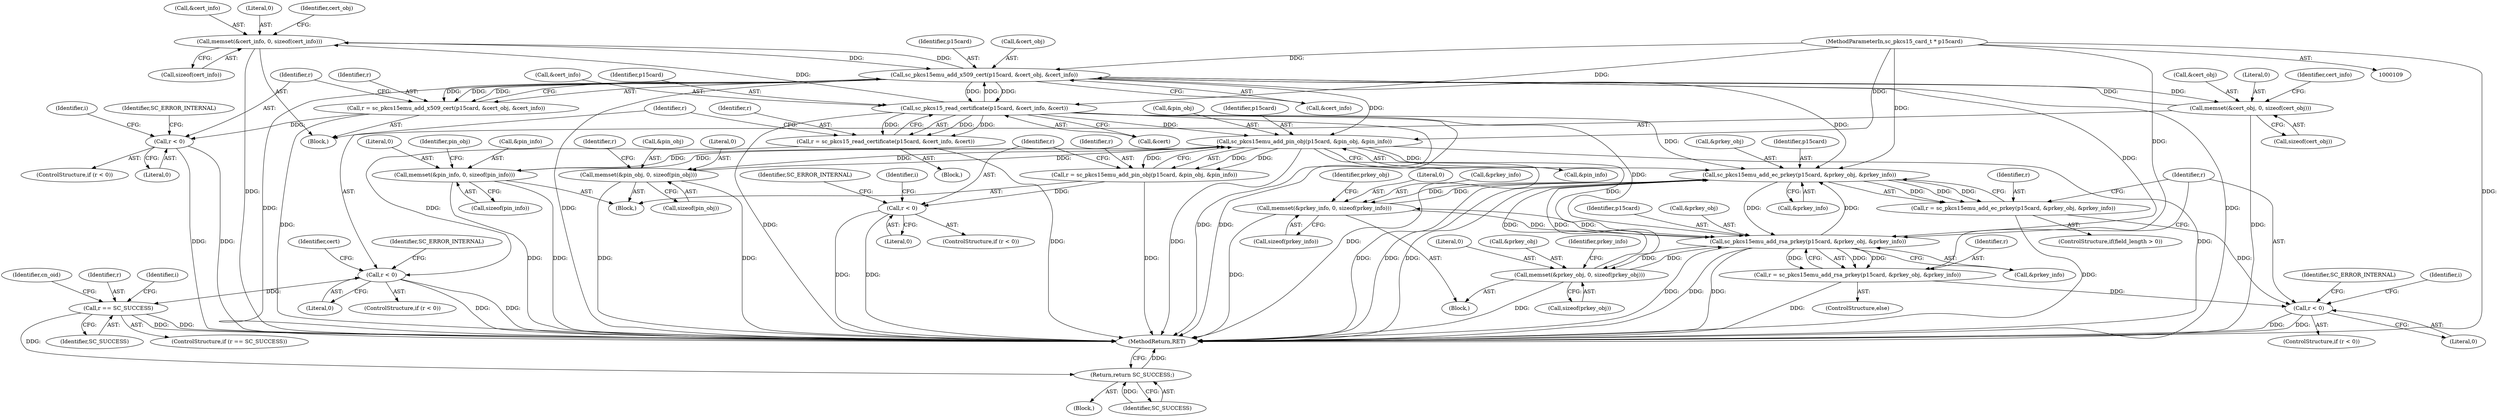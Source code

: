 digraph "0_OpenSC_360e95d45ac4123255a4c796db96337f332160ad#diff-d643a0fa169471dbf2912f4866dc49c5_4@API" {
"1000234" [label="(Call,memset(&cert_info, 0, sizeof(cert_info)))"];
"1000308" [label="(Call,sc_pkcs15_read_certificate(p15card, &cert_info, &cert))"];
"1000285" [label="(Call,sc_pkcs15emu_add_x509_cert(p15card, &cert_obj, &cert_info))"];
"1000110" [label="(MethodParameterIn,sc_pkcs15_card_t * p15card)"];
"1000240" [label="(Call,memset(&cert_obj, 0, sizeof(cert_obj)))"];
"1000234" [label="(Call,memset(&cert_info, 0, sizeof(cert_info)))"];
"1000283" [label="(Call,r = sc_pkcs15emu_add_x509_cert(p15card, &cert_obj, &cert_info))"];
"1000292" [label="(Call,r < 0)"];
"1000306" [label="(Call,r = sc_pkcs15_read_certificate(p15card, &cert_info, &cert))"];
"1000315" [label="(Call,r < 0)"];
"1000358" [label="(Call,r == SC_SUCCESS)"];
"1000832" [label="(Return,return SC_SUCCESS;)"];
"1000653" [label="(Call,sc_pkcs15emu_add_pin_obj(p15card, &pin_obj, &pin_info))"];
"1000474" [label="(Call,memset(&pin_info, 0, sizeof(pin_info)))"];
"1000480" [label="(Call,memset(&pin_obj, 0, sizeof(pin_obj)))"];
"1000651" [label="(Call,r = sc_pkcs15emu_add_pin_obj(p15card, &pin_obj, &pin_info))"];
"1000660" [label="(Call,r < 0)"];
"1000811" [label="(Call,sc_pkcs15emu_add_ec_prkey(p15card, &prkey_obj, &prkey_info))"];
"1000683" [label="(Call,memset(&prkey_info, 0, sizeof(prkey_info)))"];
"1000820" [label="(Call,sc_pkcs15emu_add_rsa_prkey(p15card, &prkey_obj, &prkey_info))"];
"1000689" [label="(Call,memset(&prkey_obj, 0, sizeof(prkey_obj)))"];
"1000818" [label="(Call,r = sc_pkcs15emu_add_rsa_prkey(p15card, &prkey_obj, &prkey_info))"];
"1000827" [label="(Call,r < 0)"];
"1000809" [label="(Call,r = sc_pkcs15emu_add_ec_prkey(p15card, &prkey_obj, &prkey_info))"];
"1000316" [label="(Identifier,r)"];
"1000111" [label="(Block,)"];
"1000822" [label="(Call,&prkey_obj)"];
"1000480" [label="(Call,memset(&pin_obj, 0, sizeof(pin_obj)))"];
"1000222" [label="(Block,)"];
"1000235" [label="(Call,&cert_info)"];
"1000358" [label="(Call,r == SC_SUCCESS)"];
"1000308" [label="(Call,sc_pkcs15_read_certificate(p15card, &cert_info, &cert))"];
"1000833" [label="(Identifier,SC_SUCCESS)"];
"1000360" [label="(Identifier,SC_SUCCESS)"];
"1000454" [label="(Identifier,i)"];
"1000234" [label="(Call,memset(&cert_info, 0, sizeof(cert_info)))"];
"1000240" [label="(Call,memset(&cert_obj, 0, sizeof(cert_obj)))"];
"1000834" [label="(MethodReturn,RET)"];
"1000659" [label="(ControlStructure,if (r < 0))"];
"1000250" [label="(Identifier,cert_info)"];
"1000285" [label="(Call,sc_pkcs15emu_add_x509_cert(p15card, &cert_obj, &cert_info))"];
"1000293" [label="(Identifier,r)"];
"1000674" [label="(Block,)"];
"1000828" [label="(Identifier,r)"];
"1000829" [label="(Literal,0)"];
"1000686" [label="(Literal,0)"];
"1000651" [label="(Call,r = sc_pkcs15emu_add_pin_obj(p15card, &pin_obj, &pin_info))"];
"1000359" [label="(Identifier,r)"];
"1000455" [label="(Block,)"];
"1000831" [label="(Identifier,SC_ERROR_INTERNAL)"];
"1000357" [label="(ControlStructure,if (r == SC_SUCCESS))"];
"1000655" [label="(Call,&pin_obj)"];
"1000813" [label="(Call,&prkey_obj)"];
"1000110" [label="(MethodParameterIn,sc_pkcs15_card_t * p15card)"];
"1000241" [label="(Call,&cert_obj)"];
"1000687" [label="(Call,sizeof(prkey_info))"];
"1000818" [label="(Call,r = sc_pkcs15emu_add_rsa_prkey(p15card, &prkey_obj, &prkey_info))"];
"1000299" [label="(Identifier,i)"];
"1000314" [label="(ControlStructure,if (r < 0))"];
"1000660" [label="(Call,r < 0)"];
"1000684" [label="(Call,&prkey_info)"];
"1000317" [label="(Literal,0)"];
"1000310" [label="(Call,&cert_info)"];
"1000315" [label="(Call,r < 0)"];
"1000324" [label="(Identifier,cert)"];
"1000296" [label="(Identifier,SC_ERROR_INTERNAL)"];
"1000478" [label="(Call,sizeof(pin_info))"];
"1000673" [label="(Identifier,i)"];
"1000652" [label="(Identifier,r)"];
"1000810" [label="(Identifier,r)"];
"1000309" [label="(Identifier,p15card)"];
"1000289" [label="(Call,&cert_info)"];
"1000284" [label="(Identifier,r)"];
"1000811" [label="(Call,sc_pkcs15emu_add_ec_prkey(p15card, &prkey_obj, &prkey_info))"];
"1000474" [label="(Call,memset(&pin_info, 0, sizeof(pin_info)))"];
"1000475" [label="(Call,&pin_info)"];
"1000221" [label="(Identifier,i)"];
"1000692" [label="(Literal,0)"];
"1000826" [label="(ControlStructure,if (r < 0))"];
"1000292" [label="(Call,r < 0)"];
"1000824" [label="(Call,&prkey_info)"];
"1000690" [label="(Call,&prkey_obj)"];
"1000283" [label="(Call,r = sc_pkcs15emu_add_x509_cert(p15card, &cert_obj, &cert_info))"];
"1000653" [label="(Call,sc_pkcs15emu_add_pin_obj(p15card, &pin_obj, &pin_info))"];
"1000301" [label="(Block,)"];
"1000832" [label="(Return,return SC_SUCCESS;)"];
"1000827" [label="(Call,r < 0)"];
"1000484" [label="(Call,sizeof(pin_obj))"];
"1000294" [label="(Literal,0)"];
"1000291" [label="(ControlStructure,if (r < 0))"];
"1000237" [label="(Literal,0)"];
"1000683" [label="(Call,memset(&prkey_info, 0, sizeof(prkey_info)))"];
"1000664" [label="(Identifier,SC_ERROR_INTERNAL)"];
"1000820" [label="(Call,sc_pkcs15emu_add_rsa_prkey(p15card, &prkey_obj, &prkey_info))"];
"1000483" [label="(Literal,0)"];
"1000815" [label="(Call,&prkey_info)"];
"1000238" [label="(Call,sizeof(cert_info))"];
"1000698" [label="(Identifier,prkey_info)"];
"1000657" [label="(Call,&pin_info)"];
"1000821" [label="(Identifier,p15card)"];
"1000662" [label="(Literal,0)"];
"1000661" [label="(Identifier,r)"];
"1000243" [label="(Literal,0)"];
"1000477" [label="(Literal,0)"];
"1000654" [label="(Identifier,p15card)"];
"1000482" [label="(Identifier,pin_obj)"];
"1000244" [label="(Call,sizeof(cert_obj))"];
"1000312" [label="(Call,&cert)"];
"1000691" [label="(Identifier,prkey_obj)"];
"1000812" [label="(Identifier,p15card)"];
"1000487" [label="(Identifier,r)"];
"1000805" [label="(ControlStructure,if(field_length > 0))"];
"1000242" [label="(Identifier,cert_obj)"];
"1000319" [label="(Identifier,SC_ERROR_INTERNAL)"];
"1000819" [label="(Identifier,r)"];
"1000306" [label="(Call,r = sc_pkcs15_read_certificate(p15card, &cert_info, &cert))"];
"1000689" [label="(Call,memset(&prkey_obj, 0, sizeof(prkey_obj)))"];
"1000287" [label="(Call,&cert_obj)"];
"1000307" [label="(Identifier,r)"];
"1000364" [label="(Identifier,cn_oid)"];
"1000286" [label="(Identifier,p15card)"];
"1000817" [label="(ControlStructure,else)"];
"1000481" [label="(Call,&pin_obj)"];
"1000693" [label="(Call,sizeof(prkey_obj))"];
"1000809" [label="(Call,r = sc_pkcs15emu_add_ec_prkey(p15card, &prkey_obj, &prkey_info))"];
"1000234" -> "1000222"  [label="AST: "];
"1000234" -> "1000238"  [label="CFG: "];
"1000235" -> "1000234"  [label="AST: "];
"1000237" -> "1000234"  [label="AST: "];
"1000238" -> "1000234"  [label="AST: "];
"1000242" -> "1000234"  [label="CFG: "];
"1000234" -> "1000834"  [label="DDG: "];
"1000308" -> "1000234"  [label="DDG: "];
"1000285" -> "1000234"  [label="DDG: "];
"1000234" -> "1000285"  [label="DDG: "];
"1000308" -> "1000306"  [label="AST: "];
"1000308" -> "1000312"  [label="CFG: "];
"1000309" -> "1000308"  [label="AST: "];
"1000310" -> "1000308"  [label="AST: "];
"1000312" -> "1000308"  [label="AST: "];
"1000306" -> "1000308"  [label="CFG: "];
"1000308" -> "1000834"  [label="DDG: "];
"1000308" -> "1000834"  [label="DDG: "];
"1000308" -> "1000834"  [label="DDG: "];
"1000308" -> "1000285"  [label="DDG: "];
"1000308" -> "1000306"  [label="DDG: "];
"1000308" -> "1000306"  [label="DDG: "];
"1000308" -> "1000306"  [label="DDG: "];
"1000285" -> "1000308"  [label="DDG: "];
"1000285" -> "1000308"  [label="DDG: "];
"1000110" -> "1000308"  [label="DDG: "];
"1000308" -> "1000653"  [label="DDG: "];
"1000308" -> "1000811"  [label="DDG: "];
"1000308" -> "1000820"  [label="DDG: "];
"1000285" -> "1000283"  [label="AST: "];
"1000285" -> "1000289"  [label="CFG: "];
"1000286" -> "1000285"  [label="AST: "];
"1000287" -> "1000285"  [label="AST: "];
"1000289" -> "1000285"  [label="AST: "];
"1000283" -> "1000285"  [label="CFG: "];
"1000285" -> "1000834"  [label="DDG: "];
"1000285" -> "1000834"  [label="DDG: "];
"1000285" -> "1000834"  [label="DDG: "];
"1000285" -> "1000240"  [label="DDG: "];
"1000285" -> "1000283"  [label="DDG: "];
"1000285" -> "1000283"  [label="DDG: "];
"1000285" -> "1000283"  [label="DDG: "];
"1000110" -> "1000285"  [label="DDG: "];
"1000240" -> "1000285"  [label="DDG: "];
"1000285" -> "1000653"  [label="DDG: "];
"1000285" -> "1000811"  [label="DDG: "];
"1000285" -> "1000820"  [label="DDG: "];
"1000110" -> "1000109"  [label="AST: "];
"1000110" -> "1000834"  [label="DDG: "];
"1000110" -> "1000653"  [label="DDG: "];
"1000110" -> "1000811"  [label="DDG: "];
"1000110" -> "1000820"  [label="DDG: "];
"1000240" -> "1000222"  [label="AST: "];
"1000240" -> "1000244"  [label="CFG: "];
"1000241" -> "1000240"  [label="AST: "];
"1000243" -> "1000240"  [label="AST: "];
"1000244" -> "1000240"  [label="AST: "];
"1000250" -> "1000240"  [label="CFG: "];
"1000240" -> "1000834"  [label="DDG: "];
"1000283" -> "1000222"  [label="AST: "];
"1000284" -> "1000283"  [label="AST: "];
"1000293" -> "1000283"  [label="CFG: "];
"1000283" -> "1000834"  [label="DDG: "];
"1000283" -> "1000292"  [label="DDG: "];
"1000292" -> "1000291"  [label="AST: "];
"1000292" -> "1000294"  [label="CFG: "];
"1000293" -> "1000292"  [label="AST: "];
"1000294" -> "1000292"  [label="AST: "];
"1000296" -> "1000292"  [label="CFG: "];
"1000299" -> "1000292"  [label="CFG: "];
"1000292" -> "1000834"  [label="DDG: "];
"1000292" -> "1000834"  [label="DDG: "];
"1000306" -> "1000301"  [label="AST: "];
"1000307" -> "1000306"  [label="AST: "];
"1000316" -> "1000306"  [label="CFG: "];
"1000306" -> "1000834"  [label="DDG: "];
"1000306" -> "1000315"  [label="DDG: "];
"1000315" -> "1000314"  [label="AST: "];
"1000315" -> "1000317"  [label="CFG: "];
"1000316" -> "1000315"  [label="AST: "];
"1000317" -> "1000315"  [label="AST: "];
"1000319" -> "1000315"  [label="CFG: "];
"1000324" -> "1000315"  [label="CFG: "];
"1000315" -> "1000834"  [label="DDG: "];
"1000315" -> "1000834"  [label="DDG: "];
"1000315" -> "1000358"  [label="DDG: "];
"1000358" -> "1000357"  [label="AST: "];
"1000358" -> "1000360"  [label="CFG: "];
"1000359" -> "1000358"  [label="AST: "];
"1000360" -> "1000358"  [label="AST: "];
"1000364" -> "1000358"  [label="CFG: "];
"1000221" -> "1000358"  [label="CFG: "];
"1000358" -> "1000834"  [label="DDG: "];
"1000358" -> "1000834"  [label="DDG: "];
"1000358" -> "1000832"  [label="DDG: "];
"1000832" -> "1000111"  [label="AST: "];
"1000832" -> "1000833"  [label="CFG: "];
"1000833" -> "1000832"  [label="AST: "];
"1000834" -> "1000832"  [label="CFG: "];
"1000832" -> "1000834"  [label="DDG: "];
"1000833" -> "1000832"  [label="DDG: "];
"1000653" -> "1000651"  [label="AST: "];
"1000653" -> "1000657"  [label="CFG: "];
"1000654" -> "1000653"  [label="AST: "];
"1000655" -> "1000653"  [label="AST: "];
"1000657" -> "1000653"  [label="AST: "];
"1000651" -> "1000653"  [label="CFG: "];
"1000653" -> "1000834"  [label="DDG: "];
"1000653" -> "1000834"  [label="DDG: "];
"1000653" -> "1000834"  [label="DDG: "];
"1000653" -> "1000474"  [label="DDG: "];
"1000653" -> "1000480"  [label="DDG: "];
"1000653" -> "1000651"  [label="DDG: "];
"1000653" -> "1000651"  [label="DDG: "];
"1000653" -> "1000651"  [label="DDG: "];
"1000480" -> "1000653"  [label="DDG: "];
"1000474" -> "1000653"  [label="DDG: "];
"1000653" -> "1000811"  [label="DDG: "];
"1000653" -> "1000820"  [label="DDG: "];
"1000474" -> "1000455"  [label="AST: "];
"1000474" -> "1000478"  [label="CFG: "];
"1000475" -> "1000474"  [label="AST: "];
"1000477" -> "1000474"  [label="AST: "];
"1000478" -> "1000474"  [label="AST: "];
"1000482" -> "1000474"  [label="CFG: "];
"1000474" -> "1000834"  [label="DDG: "];
"1000474" -> "1000834"  [label="DDG: "];
"1000480" -> "1000455"  [label="AST: "];
"1000480" -> "1000484"  [label="CFG: "];
"1000481" -> "1000480"  [label="AST: "];
"1000483" -> "1000480"  [label="AST: "];
"1000484" -> "1000480"  [label="AST: "];
"1000487" -> "1000480"  [label="CFG: "];
"1000480" -> "1000834"  [label="DDG: "];
"1000480" -> "1000834"  [label="DDG: "];
"1000651" -> "1000455"  [label="AST: "];
"1000652" -> "1000651"  [label="AST: "];
"1000661" -> "1000651"  [label="CFG: "];
"1000651" -> "1000834"  [label="DDG: "];
"1000651" -> "1000660"  [label="DDG: "];
"1000660" -> "1000659"  [label="AST: "];
"1000660" -> "1000662"  [label="CFG: "];
"1000661" -> "1000660"  [label="AST: "];
"1000662" -> "1000660"  [label="AST: "];
"1000664" -> "1000660"  [label="CFG: "];
"1000454" -> "1000660"  [label="CFG: "];
"1000660" -> "1000834"  [label="DDG: "];
"1000660" -> "1000834"  [label="DDG: "];
"1000811" -> "1000809"  [label="AST: "];
"1000811" -> "1000815"  [label="CFG: "];
"1000812" -> "1000811"  [label="AST: "];
"1000813" -> "1000811"  [label="AST: "];
"1000815" -> "1000811"  [label="AST: "];
"1000809" -> "1000811"  [label="CFG: "];
"1000811" -> "1000834"  [label="DDG: "];
"1000811" -> "1000834"  [label="DDG: "];
"1000811" -> "1000834"  [label="DDG: "];
"1000811" -> "1000683"  [label="DDG: "];
"1000811" -> "1000689"  [label="DDG: "];
"1000811" -> "1000809"  [label="DDG: "];
"1000811" -> "1000809"  [label="DDG: "];
"1000811" -> "1000809"  [label="DDG: "];
"1000820" -> "1000811"  [label="DDG: "];
"1000689" -> "1000811"  [label="DDG: "];
"1000683" -> "1000811"  [label="DDG: "];
"1000811" -> "1000820"  [label="DDG: "];
"1000683" -> "1000674"  [label="AST: "];
"1000683" -> "1000687"  [label="CFG: "];
"1000684" -> "1000683"  [label="AST: "];
"1000686" -> "1000683"  [label="AST: "];
"1000687" -> "1000683"  [label="AST: "];
"1000691" -> "1000683"  [label="CFG: "];
"1000683" -> "1000834"  [label="DDG: "];
"1000820" -> "1000683"  [label="DDG: "];
"1000683" -> "1000820"  [label="DDG: "];
"1000820" -> "1000818"  [label="AST: "];
"1000820" -> "1000824"  [label="CFG: "];
"1000821" -> "1000820"  [label="AST: "];
"1000822" -> "1000820"  [label="AST: "];
"1000824" -> "1000820"  [label="AST: "];
"1000818" -> "1000820"  [label="CFG: "];
"1000820" -> "1000834"  [label="DDG: "];
"1000820" -> "1000834"  [label="DDG: "];
"1000820" -> "1000834"  [label="DDG: "];
"1000820" -> "1000689"  [label="DDG: "];
"1000820" -> "1000818"  [label="DDG: "];
"1000820" -> "1000818"  [label="DDG: "];
"1000820" -> "1000818"  [label="DDG: "];
"1000689" -> "1000820"  [label="DDG: "];
"1000689" -> "1000674"  [label="AST: "];
"1000689" -> "1000693"  [label="CFG: "];
"1000690" -> "1000689"  [label="AST: "];
"1000692" -> "1000689"  [label="AST: "];
"1000693" -> "1000689"  [label="AST: "];
"1000698" -> "1000689"  [label="CFG: "];
"1000689" -> "1000834"  [label="DDG: "];
"1000818" -> "1000817"  [label="AST: "];
"1000819" -> "1000818"  [label="AST: "];
"1000828" -> "1000818"  [label="CFG: "];
"1000818" -> "1000834"  [label="DDG: "];
"1000818" -> "1000827"  [label="DDG: "];
"1000827" -> "1000826"  [label="AST: "];
"1000827" -> "1000829"  [label="CFG: "];
"1000828" -> "1000827"  [label="AST: "];
"1000829" -> "1000827"  [label="AST: "];
"1000831" -> "1000827"  [label="CFG: "];
"1000673" -> "1000827"  [label="CFG: "];
"1000827" -> "1000834"  [label="DDG: "];
"1000827" -> "1000834"  [label="DDG: "];
"1000809" -> "1000827"  [label="DDG: "];
"1000809" -> "1000805"  [label="AST: "];
"1000810" -> "1000809"  [label="AST: "];
"1000828" -> "1000809"  [label="CFG: "];
"1000809" -> "1000834"  [label="DDG: "];
}
